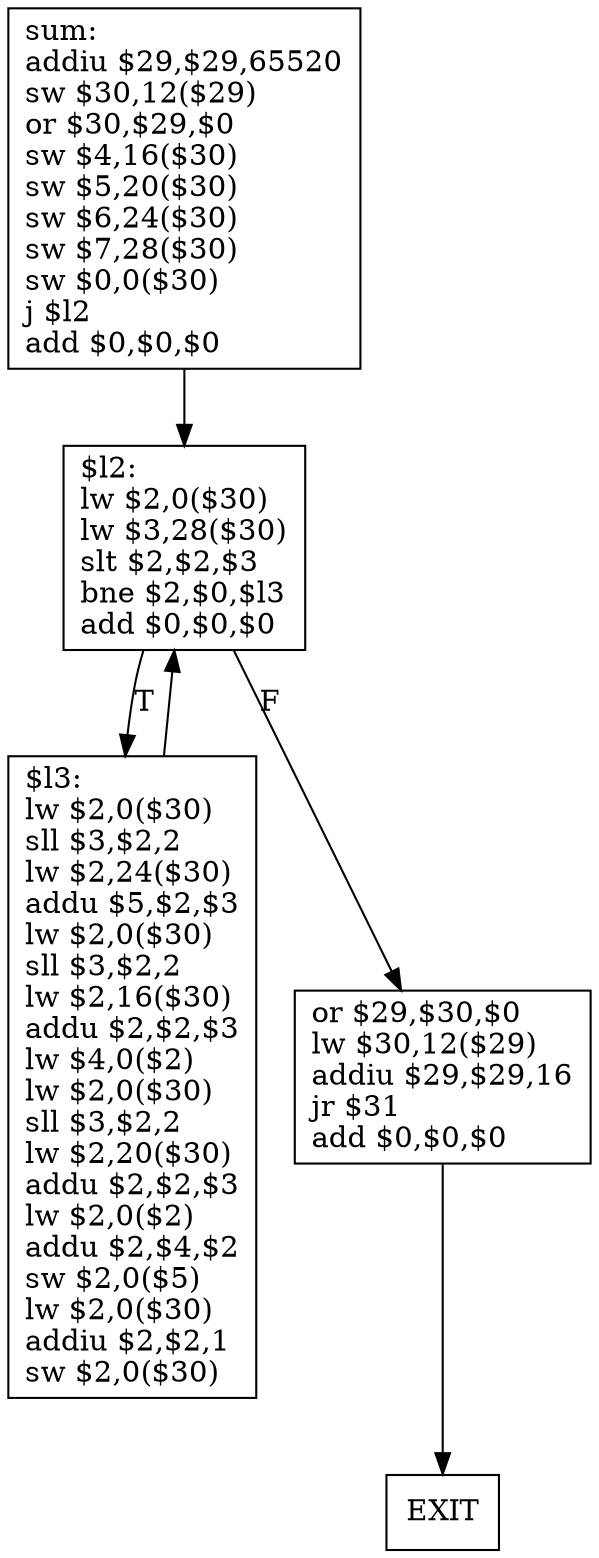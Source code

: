 digraph G1 {
node [shape = box];
BB0 [label = "sum:\laddiu $29,$29,65520\lsw $30,12($29)\lor $30,$29,$0\lsw $4,16($30)\lsw $5,20($30)\lsw $6,24($30)\lsw $7,28($30)\lsw $0,0($30)\lj $l2\ladd $0,$0,$0\l"] ;
BB0 -> BB2 [style = filled, label = ""];
BB2 [label = "$l2:\llw $2,0($30)\llw $3,28($30)\lslt $2,$2,$3\lbne $2,$0,$l3\ladd $0,$0,$0\l"] ;
BB2 -> BB1 [style = filled, label = "T"];
BB2 -> BB3[style = filled, label = "F"];
BB1 [label = "$l3:\llw $2,0($30)\lsll $3,$2,2\llw $2,24($30)\laddu $5,$2,$3\llw $2,0($30)\lsll $3,$2,2\llw $2,16($30)\laddu $2,$2,$3\llw $4,0($2)\llw $2,0($30)\lsll $3,$2,2\llw $2,20($30)\laddu $2,$2,$3\llw $2,0($2)\laddu $2,$4,$2\lsw $2,0($5)\llw $2,0($30)\laddiu $2,$2,1\lsw $2,0($30)\l"] ;
BB1 -> BB2 [style = filled, label = ""];
BB3 [label = "or $29,$30,$0\llw $30,12($29)\laddiu $29,$29,16\ljr $31\ladd $0,$0,$0\l"] ;
BB3 -> EXIT  [style = filled, label = ""];
}
